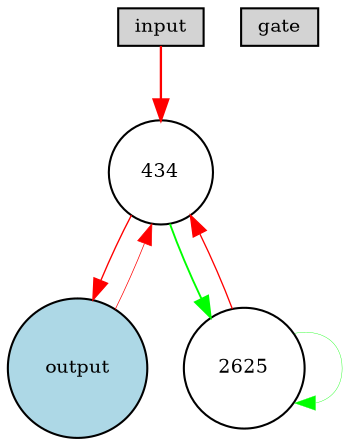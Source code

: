 digraph {
	node [fontsize=9 height=0.2 shape=circle width=0.2]
	input [fillcolor=lightgray shape=box style=filled]
	gate [fillcolor=lightgray shape=box style=filled]
	output [fillcolor=lightblue style=filled]
	2625 [fillcolor=white style=filled]
	434 [fillcolor=white style=filled]
	2625 -> 434 [color=red penwidth=0.6326464213334991 style=solid]
	434 -> output [color=red penwidth=0.6550895490995298 style=solid]
	input -> 434 [color=red penwidth=1.1065781436034876 style=solid]
	2625 -> 2625 [color=green penwidth=0.1789615089373538 style=solid]
	434 -> 2625 [color=green penwidth=0.9032732216102752 style=solid]
	output -> 434 [color=red penwidth=0.34065457527278264 style=solid]
}
